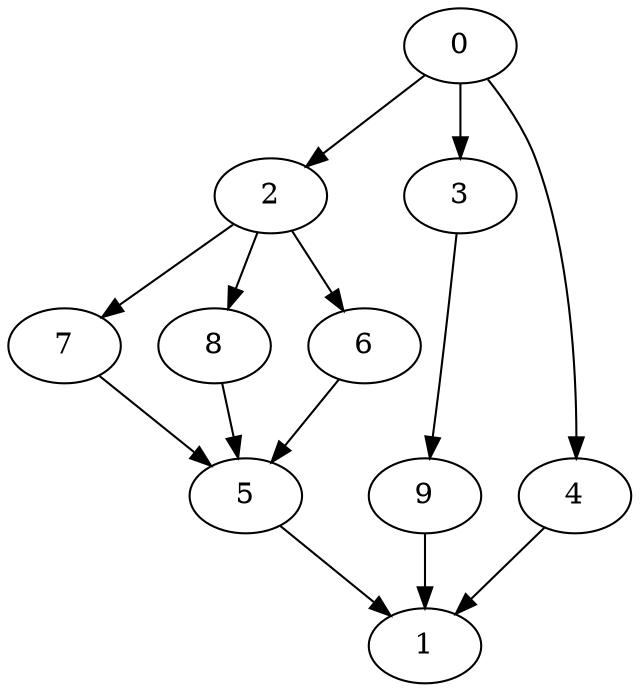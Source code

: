digraph "SeriesParallel-MaxBf-3_Nodes_10_CCR_0.10_WeightType_Random#4" {
	graph ["Duplicate states"=0,
		GraphType=S_P,
		"Max states in OPEN"=0,
		Modes="120000ms; topo-ordered tasks, ; Pruning: task equivalence, fixed order ready list, ; F-value: ; Optimisation: best schedule length (\
SL) optimisation on equal, ",
		NumberOfTasks=10,
		"Pruned using list schedule length"=262,
		"States removed from OPEN"=0,
		TargetSystem="Homogeneous-2",
		"Time to schedule (ms)"=122,
		"Total idle time"=36,
		"Total schedule length"=400,
		"Total sequential time"=700,
		"Total states created"=1357
	];
	0	["Finish time"=33,
		Processor=0,
		"Start time"=0,
		Weight=33];
	2	["Finish time"=186,
		Processor=1,
		"Start time"=36,
		Weight=150];
	0 -> 2	[Weight=3];
	3	["Finish time"=133,
		Processor=0,
		"Start time"=33,
		Weight=100];
	0 -> 3	[Weight=9];
	4	["Finish time"=336,
		Processor=1,
		"Start time"=286,
		Weight=50];
	0 -> 4	[Weight=6];
	7	["Finish time"=300,
		Processor=0,
		"Start time"=200,
		Weight=100];
	2 -> 7	[Weight=7];
	8	["Finish time"=286,
		Processor=1,
		"Start time"=219,
		Weight=67];
	2 -> 8	[Weight=8];
	6	["Finish time"=219,
		Processor=1,
		"Start time"=186,
		Weight=33];
	2 -> 6	[Weight=3];
	9	["Finish time"=200,
		Processor=0,
		"Start time"=133,
		Weight=67];
	3 -> 9	[Weight=5];
	5	["Finish time"=350,
		Processor=0,
		"Start time"=300,
		Weight=50];
	7 -> 5	[Weight=2];
	8 -> 5	[Weight=6];
	6 -> 5	[Weight=4];
	1	["Finish time"=400,
		Processor=0,
		"Start time"=350,
		Weight=50];
	9 -> 1	[Weight=10];
	5 -> 1	[Weight=4];
	4 -> 1	[Weight=3];
}

